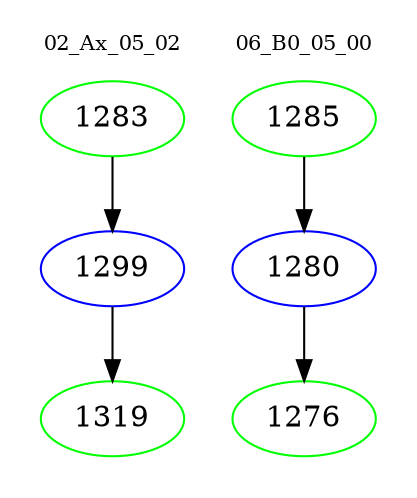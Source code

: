 digraph{
subgraph cluster_0 {
color = white
label = "02_Ax_05_02";
fontsize=10;
T0_1283 [label="1283", color="green"]
T0_1283 -> T0_1299 [color="black"]
T0_1299 [label="1299", color="blue"]
T0_1299 -> T0_1319 [color="black"]
T0_1319 [label="1319", color="green"]
}
subgraph cluster_1 {
color = white
label = "06_B0_05_00";
fontsize=10;
T1_1285 [label="1285", color="green"]
T1_1285 -> T1_1280 [color="black"]
T1_1280 [label="1280", color="blue"]
T1_1280 -> T1_1276 [color="black"]
T1_1276 [label="1276", color="green"]
}
}
